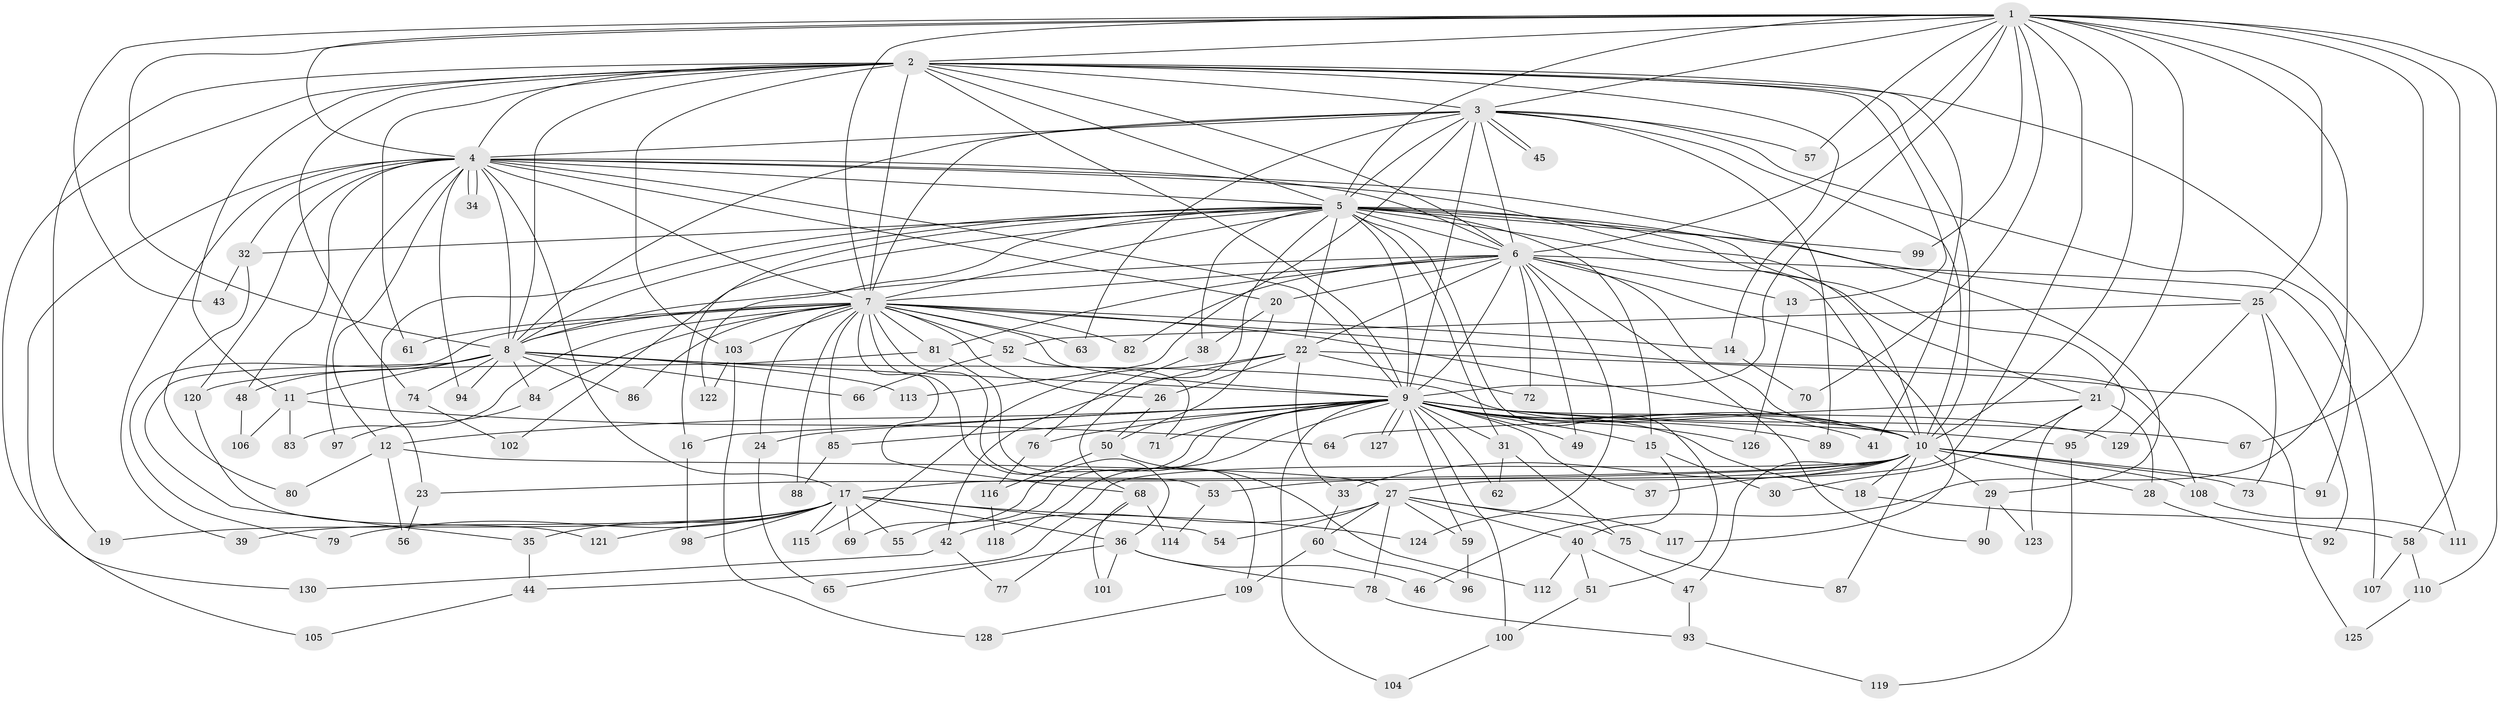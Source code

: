 // Generated by graph-tools (version 1.1) at 2025/49/03/09/25 03:49:27]
// undirected, 130 vertices, 285 edges
graph export_dot {
graph [start="1"]
  node [color=gray90,style=filled];
  1;
  2;
  3;
  4;
  5;
  6;
  7;
  8;
  9;
  10;
  11;
  12;
  13;
  14;
  15;
  16;
  17;
  18;
  19;
  20;
  21;
  22;
  23;
  24;
  25;
  26;
  27;
  28;
  29;
  30;
  31;
  32;
  33;
  34;
  35;
  36;
  37;
  38;
  39;
  40;
  41;
  42;
  43;
  44;
  45;
  46;
  47;
  48;
  49;
  50;
  51;
  52;
  53;
  54;
  55;
  56;
  57;
  58;
  59;
  60;
  61;
  62;
  63;
  64;
  65;
  66;
  67;
  68;
  69;
  70;
  71;
  72;
  73;
  74;
  75;
  76;
  77;
  78;
  79;
  80;
  81;
  82;
  83;
  84;
  85;
  86;
  87;
  88;
  89;
  90;
  91;
  92;
  93;
  94;
  95;
  96;
  97;
  98;
  99;
  100;
  101;
  102;
  103;
  104;
  105;
  106;
  107;
  108;
  109;
  110;
  111;
  112;
  113;
  114;
  115;
  116;
  117;
  118;
  119;
  120;
  121;
  122;
  123;
  124;
  125;
  126;
  127;
  128;
  129;
  130;
  1 -- 2;
  1 -- 3;
  1 -- 4;
  1 -- 5;
  1 -- 6;
  1 -- 7;
  1 -- 8;
  1 -- 9;
  1 -- 10;
  1 -- 21;
  1 -- 25;
  1 -- 27;
  1 -- 43;
  1 -- 46;
  1 -- 57;
  1 -- 58;
  1 -- 67;
  1 -- 70;
  1 -- 99;
  1 -- 110;
  2 -- 3;
  2 -- 4;
  2 -- 5;
  2 -- 6;
  2 -- 7;
  2 -- 8;
  2 -- 9;
  2 -- 10;
  2 -- 11;
  2 -- 13;
  2 -- 14;
  2 -- 19;
  2 -- 41;
  2 -- 61;
  2 -- 74;
  2 -- 103;
  2 -- 111;
  2 -- 130;
  3 -- 4;
  3 -- 5;
  3 -- 6;
  3 -- 7;
  3 -- 8;
  3 -- 9;
  3 -- 10;
  3 -- 45;
  3 -- 45;
  3 -- 57;
  3 -- 63;
  3 -- 89;
  3 -- 91;
  3 -- 113;
  4 -- 5;
  4 -- 6;
  4 -- 7;
  4 -- 8;
  4 -- 9;
  4 -- 10;
  4 -- 12;
  4 -- 17;
  4 -- 20;
  4 -- 29;
  4 -- 32;
  4 -- 34;
  4 -- 34;
  4 -- 39;
  4 -- 48;
  4 -- 94;
  4 -- 97;
  4 -- 105;
  4 -- 120;
  5 -- 6;
  5 -- 7;
  5 -- 8;
  5 -- 9;
  5 -- 10;
  5 -- 15;
  5 -- 16;
  5 -- 21;
  5 -- 22;
  5 -- 23;
  5 -- 25;
  5 -- 31;
  5 -- 32;
  5 -- 38;
  5 -- 51;
  5 -- 68;
  5 -- 95;
  5 -- 99;
  5 -- 102;
  5 -- 122;
  6 -- 7;
  6 -- 8;
  6 -- 9;
  6 -- 10;
  6 -- 13;
  6 -- 20;
  6 -- 22;
  6 -- 49;
  6 -- 72;
  6 -- 81;
  6 -- 82;
  6 -- 90;
  6 -- 107;
  6 -- 117;
  6 -- 124;
  7 -- 8;
  7 -- 9;
  7 -- 10;
  7 -- 14;
  7 -- 24;
  7 -- 26;
  7 -- 36;
  7 -- 52;
  7 -- 53;
  7 -- 61;
  7 -- 63;
  7 -- 68;
  7 -- 79;
  7 -- 81;
  7 -- 82;
  7 -- 83;
  7 -- 84;
  7 -- 85;
  7 -- 86;
  7 -- 88;
  7 -- 103;
  7 -- 108;
  8 -- 9;
  8 -- 10;
  8 -- 11;
  8 -- 35;
  8 -- 48;
  8 -- 66;
  8 -- 74;
  8 -- 84;
  8 -- 86;
  8 -- 94;
  8 -- 113;
  9 -- 10;
  9 -- 12;
  9 -- 15;
  9 -- 16;
  9 -- 18;
  9 -- 24;
  9 -- 31;
  9 -- 37;
  9 -- 41;
  9 -- 49;
  9 -- 55;
  9 -- 59;
  9 -- 62;
  9 -- 67;
  9 -- 69;
  9 -- 71;
  9 -- 76;
  9 -- 85;
  9 -- 89;
  9 -- 95;
  9 -- 100;
  9 -- 104;
  9 -- 118;
  9 -- 126;
  9 -- 127;
  9 -- 127;
  9 -- 129;
  10 -- 17;
  10 -- 18;
  10 -- 23;
  10 -- 28;
  10 -- 29;
  10 -- 33;
  10 -- 37;
  10 -- 44;
  10 -- 47;
  10 -- 53;
  10 -- 73;
  10 -- 87;
  10 -- 91;
  10 -- 108;
  11 -- 64;
  11 -- 83;
  11 -- 106;
  12 -- 27;
  12 -- 56;
  12 -- 80;
  13 -- 126;
  14 -- 70;
  15 -- 30;
  15 -- 40;
  16 -- 98;
  17 -- 19;
  17 -- 35;
  17 -- 36;
  17 -- 39;
  17 -- 54;
  17 -- 55;
  17 -- 69;
  17 -- 79;
  17 -- 98;
  17 -- 115;
  17 -- 121;
  17 -- 124;
  18 -- 58;
  20 -- 38;
  20 -- 50;
  21 -- 28;
  21 -- 30;
  21 -- 64;
  21 -- 123;
  22 -- 26;
  22 -- 33;
  22 -- 42;
  22 -- 72;
  22 -- 115;
  22 -- 125;
  23 -- 56;
  24 -- 65;
  25 -- 52;
  25 -- 73;
  25 -- 92;
  25 -- 129;
  26 -- 50;
  27 -- 40;
  27 -- 42;
  27 -- 54;
  27 -- 59;
  27 -- 60;
  27 -- 75;
  27 -- 78;
  27 -- 117;
  28 -- 92;
  29 -- 90;
  29 -- 123;
  31 -- 62;
  31 -- 75;
  32 -- 43;
  32 -- 80;
  33 -- 60;
  35 -- 44;
  36 -- 46;
  36 -- 65;
  36 -- 78;
  36 -- 101;
  38 -- 76;
  40 -- 47;
  40 -- 51;
  40 -- 112;
  42 -- 77;
  42 -- 130;
  44 -- 105;
  47 -- 93;
  48 -- 106;
  50 -- 112;
  50 -- 116;
  51 -- 100;
  52 -- 66;
  52 -- 71;
  53 -- 114;
  58 -- 107;
  58 -- 110;
  59 -- 96;
  60 -- 96;
  60 -- 109;
  68 -- 77;
  68 -- 101;
  68 -- 114;
  74 -- 102;
  75 -- 87;
  76 -- 116;
  78 -- 93;
  81 -- 109;
  81 -- 120;
  84 -- 97;
  85 -- 88;
  93 -- 119;
  95 -- 119;
  100 -- 104;
  103 -- 122;
  103 -- 128;
  108 -- 111;
  109 -- 128;
  110 -- 125;
  116 -- 118;
  120 -- 121;
}
